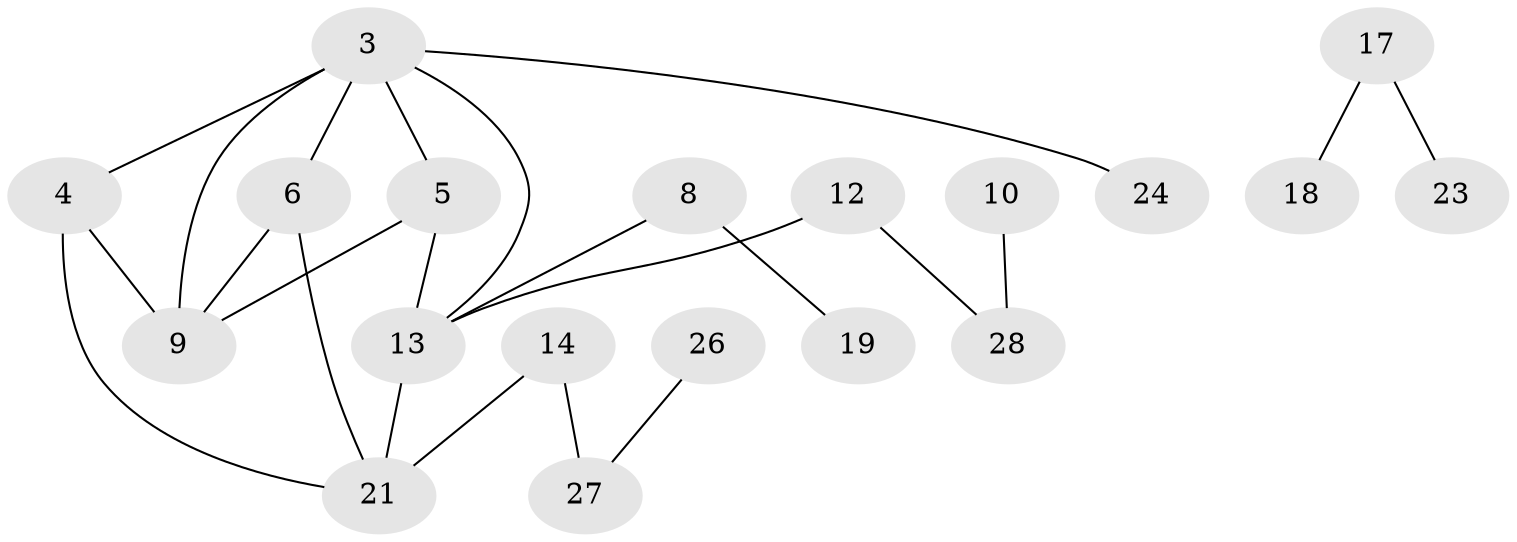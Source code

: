 // original degree distribution, {0: 0.18, 4: 0.08, 2: 0.34, 1: 0.22, 3: 0.16, 5: 0.02}
// Generated by graph-tools (version 1.1) at 2025/33/03/09/25 02:33:58]
// undirected, 19 vertices, 23 edges
graph export_dot {
graph [start="1"]
  node [color=gray90,style=filled];
  3;
  4;
  5;
  6;
  8;
  9;
  10;
  12;
  13;
  14;
  17;
  18;
  19;
  21;
  23;
  24;
  26;
  27;
  28;
  3 -- 4 [weight=1.0];
  3 -- 5 [weight=1.0];
  3 -- 6 [weight=1.0];
  3 -- 9 [weight=1.0];
  3 -- 13 [weight=1.0];
  3 -- 24 [weight=1.0];
  4 -- 9 [weight=1.0];
  4 -- 21 [weight=1.0];
  5 -- 9 [weight=1.0];
  5 -- 13 [weight=1.0];
  6 -- 9 [weight=1.0];
  6 -- 21 [weight=1.0];
  8 -- 13 [weight=1.0];
  8 -- 19 [weight=1.0];
  10 -- 28 [weight=1.0];
  12 -- 13 [weight=1.0];
  12 -- 28 [weight=1.0];
  13 -- 21 [weight=1.0];
  14 -- 21 [weight=1.0];
  14 -- 27 [weight=1.0];
  17 -- 18 [weight=1.0];
  17 -- 23 [weight=1.0];
  26 -- 27 [weight=1.0];
}
